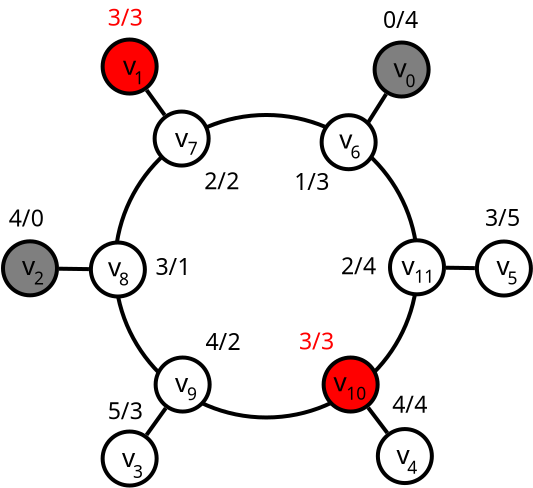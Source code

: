 <?xml version="1.0" encoding="UTF-8"?>
<dia:diagram xmlns:dia="http://www.lysator.liu.se/~alla/dia/">
  <dia:layer name="Background" visible="true" active="true">
    <dia:object type="Standard - Ellipse" version="0" id="O0">
      <dia:attribute name="obj_pos">
        <dia:point val="59.42,15.154"/>
      </dia:attribute>
      <dia:attribute name="obj_bb">
        <dia:rectangle val="59.32,15.054;74.645,30.379"/>
      </dia:attribute>
      <dia:attribute name="elem_corner">
        <dia:point val="59.42,15.154"/>
      </dia:attribute>
      <dia:attribute name="elem_width">
        <dia:real val="15.125"/>
      </dia:attribute>
      <dia:attribute name="elem_height">
        <dia:real val="15.125"/>
      </dia:attribute>
      <dia:attribute name="border_width">
        <dia:real val="0.2"/>
      </dia:attribute>
      <dia:attribute name="aspect">
        <dia:enum val="2"/>
      </dia:attribute>
    </dia:object>
    <dia:object type="Standard - Ellipse" version="0" id="O1">
      <dia:attribute name="obj_pos">
        <dia:point val="73.168,21.421"/>
      </dia:attribute>
      <dia:attribute name="obj_bb">
        <dia:rectangle val="73.067,21.321;75.968,24.221"/>
      </dia:attribute>
      <dia:attribute name="elem_corner">
        <dia:point val="73.168,21.421"/>
      </dia:attribute>
      <dia:attribute name="elem_width">
        <dia:real val="2.7"/>
      </dia:attribute>
      <dia:attribute name="elem_height">
        <dia:real val="2.7"/>
      </dia:attribute>
      <dia:attribute name="border_width">
        <dia:real val="0.2"/>
      </dia:attribute>
      <dia:attribute name="aspect">
        <dia:enum val="2"/>
      </dia:attribute>
    </dia:object>
    <dia:object type="Standard - Line" version="0" id="O2">
      <dia:attribute name="obj_pos">
        <dia:point val="56.614,22.841"/>
      </dia:attribute>
      <dia:attribute name="obj_bb">
        <dia:rectangle val="56.513,22.74;58.218,22.963"/>
      </dia:attribute>
      <dia:attribute name="conn_endpoints">
        <dia:point val="56.614,22.841"/>
        <dia:point val="58.116,22.862"/>
      </dia:attribute>
      <dia:attribute name="numcp">
        <dia:int val="1"/>
      </dia:attribute>
      <dia:attribute name="line_width">
        <dia:real val="0.2"/>
      </dia:attribute>
      <dia:connections>
        <dia:connection handle="0" to="O4" connection="8"/>
        <dia:connection handle="1" to="O3" connection="8"/>
      </dia:connections>
    </dia:object>
    <dia:object type="Standard - Ellipse" version="0" id="O3">
      <dia:attribute name="obj_pos">
        <dia:point val="58.212,21.531"/>
      </dia:attribute>
      <dia:attribute name="obj_bb">
        <dia:rectangle val="58.112,21.431;61.013,24.331"/>
      </dia:attribute>
      <dia:attribute name="elem_corner">
        <dia:point val="58.212,21.531"/>
      </dia:attribute>
      <dia:attribute name="elem_width">
        <dia:real val="2.7"/>
      </dia:attribute>
      <dia:attribute name="elem_height">
        <dia:real val="2.7"/>
      </dia:attribute>
      <dia:attribute name="border_width">
        <dia:real val="0.2"/>
      </dia:attribute>
      <dia:attribute name="aspect">
        <dia:enum val="2"/>
      </dia:attribute>
    </dia:object>
    <dia:object type="Standard - Ellipse" version="0" id="O4">
      <dia:attribute name="obj_pos">
        <dia:point val="53.818,21.471"/>
      </dia:attribute>
      <dia:attribute name="obj_bb">
        <dia:rectangle val="53.718,21.371;56.617,24.271"/>
      </dia:attribute>
      <dia:attribute name="elem_corner">
        <dia:point val="53.818,21.471"/>
      </dia:attribute>
      <dia:attribute name="elem_width">
        <dia:real val="2.7"/>
      </dia:attribute>
      <dia:attribute name="elem_height">
        <dia:real val="2.7"/>
      </dia:attribute>
      <dia:attribute name="border_width">
        <dia:real val="0.2"/>
      </dia:attribute>
      <dia:attribute name="inner_color">
        <dia:color val="#7f7f7f"/>
      </dia:attribute>
      <dia:attribute name="aspect">
        <dia:enum val="2"/>
      </dia:attribute>
    </dia:object>
    <dia:object type="Standard - Ellipse" version="0" id="O5">
      <dia:attribute name="obj_pos">
        <dia:point val="77.513,21.481"/>
      </dia:attribute>
      <dia:attribute name="obj_bb">
        <dia:rectangle val="77.412,21.381;80.312,24.281"/>
      </dia:attribute>
      <dia:attribute name="elem_corner">
        <dia:point val="77.513,21.481"/>
      </dia:attribute>
      <dia:attribute name="elem_width">
        <dia:real val="2.7"/>
      </dia:attribute>
      <dia:attribute name="elem_height">
        <dia:real val="2.7"/>
      </dia:attribute>
      <dia:attribute name="border_width">
        <dia:real val="0.2"/>
      </dia:attribute>
      <dia:attribute name="aspect">
        <dia:enum val="2"/>
      </dia:attribute>
    </dia:object>
    <dia:object type="Standard - Line" version="0" id="O6">
      <dia:attribute name="obj_pos">
        <dia:point val="75.967,22.791"/>
      </dia:attribute>
      <dia:attribute name="obj_bb">
        <dia:rectangle val="75.866,22.69;77.514,22.913"/>
      </dia:attribute>
      <dia:attribute name="conn_endpoints">
        <dia:point val="75.967,22.791"/>
        <dia:point val="77.413,22.811"/>
      </dia:attribute>
      <dia:attribute name="numcp">
        <dia:int val="1"/>
      </dia:attribute>
      <dia:attribute name="line_width">
        <dia:real val="0.2"/>
      </dia:attribute>
      <dia:connections>
        <dia:connection handle="0" to="O1" connection="8"/>
        <dia:connection handle="1" to="O5" connection="8"/>
      </dia:connections>
    </dia:object>
    <dia:object type="Standard - Ellipse" version="0" id="O7">
      <dia:attribute name="obj_pos">
        <dia:point val="61.4,14.983"/>
      </dia:attribute>
      <dia:attribute name="obj_bb">
        <dia:rectangle val="61.3,14.883;64.2,17.783"/>
      </dia:attribute>
      <dia:attribute name="elem_corner">
        <dia:point val="61.4,14.983"/>
      </dia:attribute>
      <dia:attribute name="elem_width">
        <dia:real val="2.7"/>
      </dia:attribute>
      <dia:attribute name="elem_height">
        <dia:real val="2.7"/>
      </dia:attribute>
      <dia:attribute name="border_width">
        <dia:real val="0.2"/>
      </dia:attribute>
      <dia:attribute name="aspect">
        <dia:enum val="2"/>
      </dia:attribute>
    </dia:object>
    <dia:object type="Standard - Ellipse" version="0" id="O8">
      <dia:attribute name="obj_pos">
        <dia:point val="58.8,11.382"/>
      </dia:attribute>
      <dia:attribute name="obj_bb">
        <dia:rectangle val="58.7,11.281;61.6,14.181"/>
      </dia:attribute>
      <dia:attribute name="elem_corner">
        <dia:point val="58.8,11.382"/>
      </dia:attribute>
      <dia:attribute name="elem_width">
        <dia:real val="2.7"/>
      </dia:attribute>
      <dia:attribute name="elem_height">
        <dia:real val="2.7"/>
      </dia:attribute>
      <dia:attribute name="border_width">
        <dia:real val="0.2"/>
      </dia:attribute>
      <dia:attribute name="inner_color">
        <dia:color val="#ff0000"/>
      </dia:attribute>
      <dia:attribute name="aspect">
        <dia:enum val="2"/>
      </dia:attribute>
    </dia:object>
    <dia:object type="Standard - Line" version="0" id="O9">
      <dia:attribute name="obj_pos">
        <dia:point val="61.901,15.157"/>
      </dia:attribute>
      <dia:attribute name="obj_bb">
        <dia:rectangle val="60.859,13.767;62.041,15.297"/>
      </dia:attribute>
      <dia:attribute name="conn_endpoints">
        <dia:point val="61.901,15.157"/>
        <dia:point val="60.999,13.907"/>
      </dia:attribute>
      <dia:attribute name="numcp">
        <dia:int val="1"/>
      </dia:attribute>
      <dia:attribute name="line_width">
        <dia:real val="0.2"/>
      </dia:attribute>
      <dia:connections>
        <dia:connection handle="0" to="O7" connection="8"/>
        <dia:connection handle="1" to="O8" connection="8"/>
      </dia:connections>
    </dia:object>
    <dia:object type="Standard - Ellipse" version="0" id="O10">
      <dia:attribute name="obj_pos">
        <dia:point val="69.75,15.165"/>
      </dia:attribute>
      <dia:attribute name="obj_bb">
        <dia:rectangle val="69.65,15.065;72.55,17.965"/>
      </dia:attribute>
      <dia:attribute name="elem_corner">
        <dia:point val="69.75,15.165"/>
      </dia:attribute>
      <dia:attribute name="elem_width">
        <dia:real val="2.7"/>
      </dia:attribute>
      <dia:attribute name="elem_height">
        <dia:real val="2.7"/>
      </dia:attribute>
      <dia:attribute name="border_width">
        <dia:real val="0.2"/>
      </dia:attribute>
      <dia:attribute name="aspect">
        <dia:enum val="2"/>
      </dia:attribute>
    </dia:object>
    <dia:object type="Standard - Ellipse" version="0" id="O11">
      <dia:attribute name="obj_pos">
        <dia:point val="72.399,11.531"/>
      </dia:attribute>
      <dia:attribute name="obj_bb">
        <dia:rectangle val="72.299,11.431;75.199,14.332"/>
      </dia:attribute>
      <dia:attribute name="elem_corner">
        <dia:point val="72.399,11.531"/>
      </dia:attribute>
      <dia:attribute name="elem_width">
        <dia:real val="2.7"/>
      </dia:attribute>
      <dia:attribute name="elem_height">
        <dia:real val="2.7"/>
      </dia:attribute>
      <dia:attribute name="border_width">
        <dia:real val="0.2"/>
      </dia:attribute>
      <dia:attribute name="inner_color">
        <dia:color val="#7f7f7f"/>
      </dia:attribute>
      <dia:attribute name="aspect">
        <dia:enum val="2"/>
      </dia:attribute>
    </dia:object>
    <dia:object type="Standard - Line" version="0" id="O12">
      <dia:attribute name="obj_pos">
        <dia:point val="72.055,15.561"/>
      </dia:attribute>
      <dia:attribute name="obj_bb">
        <dia:rectangle val="71.917,13.969;73.112,15.699"/>
      </dia:attribute>
      <dia:attribute name="conn_endpoints">
        <dia:point val="72.055,15.561"/>
        <dia:point val="72.974,14.107"/>
      </dia:attribute>
      <dia:attribute name="numcp">
        <dia:int val="1"/>
      </dia:attribute>
      <dia:attribute name="line_width">
        <dia:real val="0.2"/>
      </dia:attribute>
      <dia:connections>
        <dia:connection handle="0" to="O10" connection="2"/>
        <dia:connection handle="1" to="O11" connection="8"/>
      </dia:connections>
    </dia:object>
    <dia:object type="Standard - Ellipse" version="0" id="O13">
      <dia:attribute name="obj_pos">
        <dia:point val="69.85,27.282"/>
      </dia:attribute>
      <dia:attribute name="obj_bb">
        <dia:rectangle val="69.75,27.181;72.65,30.081"/>
      </dia:attribute>
      <dia:attribute name="elem_corner">
        <dia:point val="69.85,27.282"/>
      </dia:attribute>
      <dia:attribute name="elem_width">
        <dia:real val="2.7"/>
      </dia:attribute>
      <dia:attribute name="elem_height">
        <dia:real val="2.7"/>
      </dia:attribute>
      <dia:attribute name="border_width">
        <dia:real val="0.2"/>
      </dia:attribute>
      <dia:attribute name="inner_color">
        <dia:color val="#ff0000"/>
      </dia:attribute>
      <dia:attribute name="aspect">
        <dia:enum val="2"/>
      </dia:attribute>
    </dia:object>
    <dia:object type="Standard - Line" version="0" id="O14">
      <dia:attribute name="obj_pos">
        <dia:point val="72.075,29.786"/>
      </dia:attribute>
      <dia:attribute name="obj_bb">
        <dia:rectangle val="71.935,29.646;73.176,31.194"/>
      </dia:attribute>
      <dia:attribute name="conn_endpoints">
        <dia:point val="72.075,29.786"/>
        <dia:point val="73.036,31.053"/>
      </dia:attribute>
      <dia:attribute name="numcp">
        <dia:int val="1"/>
      </dia:attribute>
      <dia:attribute name="line_width">
        <dia:real val="0.2"/>
      </dia:attribute>
      <dia:connections>
        <dia:connection handle="0" to="O13" connection="8"/>
        <dia:connection handle="1" to="O15" connection="8"/>
      </dia:connections>
    </dia:object>
    <dia:object type="Standard - Ellipse" version="0" id="O15">
      <dia:attribute name="obj_pos">
        <dia:point val="72.561,30.858"/>
      </dia:attribute>
      <dia:attribute name="obj_bb">
        <dia:rectangle val="72.461,30.758;75.361,33.658"/>
      </dia:attribute>
      <dia:attribute name="elem_corner">
        <dia:point val="72.561,30.858"/>
      </dia:attribute>
      <dia:attribute name="elem_width">
        <dia:real val="2.7"/>
      </dia:attribute>
      <dia:attribute name="elem_height">
        <dia:real val="2.7"/>
      </dia:attribute>
      <dia:attribute name="border_width">
        <dia:real val="0.2"/>
      </dia:attribute>
      <dia:attribute name="aspect">
        <dia:enum val="2"/>
      </dia:attribute>
    </dia:object>
    <dia:object type="Standard - Ellipse" version="0" id="O16">
      <dia:attribute name="obj_pos">
        <dia:point val="61.45,27.282"/>
      </dia:attribute>
      <dia:attribute name="obj_bb">
        <dia:rectangle val="61.35,27.181;64.25,30.081"/>
      </dia:attribute>
      <dia:attribute name="elem_corner">
        <dia:point val="61.45,27.282"/>
      </dia:attribute>
      <dia:attribute name="elem_width">
        <dia:real val="2.7"/>
      </dia:attribute>
      <dia:attribute name="elem_height">
        <dia:real val="2.7"/>
      </dia:attribute>
      <dia:attribute name="border_width">
        <dia:real val="0.2"/>
      </dia:attribute>
      <dia:attribute name="aspect">
        <dia:enum val="2"/>
      </dia:attribute>
    </dia:object>
    <dia:object type="Standard - Line" version="0" id="O17">
      <dia:attribute name="obj_pos">
        <dia:point val="61.956,29.811"/>
      </dia:attribute>
      <dia:attribute name="obj_bb">
        <dia:rectangle val="60.855,29.671;62.095,31.292"/>
      </dia:attribute>
      <dia:attribute name="conn_endpoints">
        <dia:point val="61.956,29.811"/>
        <dia:point val="60.995,31.152"/>
      </dia:attribute>
      <dia:attribute name="numcp">
        <dia:int val="1"/>
      </dia:attribute>
      <dia:attribute name="line_width">
        <dia:real val="0.2"/>
      </dia:attribute>
      <dia:connections>
        <dia:connection handle="0" to="O16" connection="8"/>
        <dia:connection handle="1" to="O18" connection="8"/>
      </dia:connections>
    </dia:object>
    <dia:object type="Standard - Ellipse" version="0" id="O18">
      <dia:attribute name="obj_pos">
        <dia:point val="58.8,30.982"/>
      </dia:attribute>
      <dia:attribute name="obj_bb">
        <dia:rectangle val="58.7,30.881;61.6,33.782"/>
      </dia:attribute>
      <dia:attribute name="elem_corner">
        <dia:point val="58.8,30.982"/>
      </dia:attribute>
      <dia:attribute name="elem_width">
        <dia:real val="2.7"/>
      </dia:attribute>
      <dia:attribute name="elem_height">
        <dia:real val="2.7"/>
      </dia:attribute>
      <dia:attribute name="border_width">
        <dia:real val="0.2"/>
      </dia:attribute>
      <dia:attribute name="aspect">
        <dia:enum val="2"/>
      </dia:attribute>
    </dia:object>
    <dia:object type="Standard - Text" version="1" id="O19">
      <dia:attribute name="obj_pos">
        <dia:point val="59.05,10.69"/>
      </dia:attribute>
      <dia:attribute name="obj_bb">
        <dia:rectangle val="59.05,9.618;60.907,10.963"/>
      </dia:attribute>
      <dia:attribute name="text">
        <dia:composite type="text">
          <dia:attribute name="string">
            <dia:string>#3/3#</dia:string>
          </dia:attribute>
          <dia:attribute name="font">
            <dia:font family="sans" style="0" name="Helvetica"/>
          </dia:attribute>
          <dia:attribute name="height">
            <dia:real val="1.442"/>
          </dia:attribute>
          <dia:attribute name="pos">
            <dia:point val="59.05,10.69"/>
          </dia:attribute>
          <dia:attribute name="color">
            <dia:color val="#ff0000"/>
          </dia:attribute>
          <dia:attribute name="alignment">
            <dia:enum val="0"/>
          </dia:attribute>
        </dia:composite>
      </dia:attribute>
      <dia:attribute name="valign">
        <dia:enum val="3"/>
      </dia:attribute>
    </dia:object>
    <dia:object type="Standard - Text" version="1" id="O20">
      <dia:attribute name="obj_pos">
        <dia:point val="54.105,20.73"/>
      </dia:attribute>
      <dia:attribute name="obj_bb">
        <dia:rectangle val="54.105,19.658;55.962,21.003"/>
      </dia:attribute>
      <dia:attribute name="text">
        <dia:composite type="text">
          <dia:attribute name="string">
            <dia:string>#4/0#</dia:string>
          </dia:attribute>
          <dia:attribute name="font">
            <dia:font family="sans" style="0" name="Helvetica"/>
          </dia:attribute>
          <dia:attribute name="height">
            <dia:real val="1.442"/>
          </dia:attribute>
          <dia:attribute name="pos">
            <dia:point val="54.105,20.73"/>
          </dia:attribute>
          <dia:attribute name="color">
            <dia:color val="#000000"/>
          </dia:attribute>
          <dia:attribute name="alignment">
            <dia:enum val="0"/>
          </dia:attribute>
        </dia:composite>
      </dia:attribute>
      <dia:attribute name="valign">
        <dia:enum val="3"/>
      </dia:attribute>
    </dia:object>
    <dia:object type="Standard - Text" version="1" id="O21">
      <dia:attribute name="obj_pos">
        <dia:point val="59.06,30.37"/>
      </dia:attribute>
      <dia:attribute name="obj_bb">
        <dia:rectangle val="59.06,29.298;60.917,30.643"/>
      </dia:attribute>
      <dia:attribute name="text">
        <dia:composite type="text">
          <dia:attribute name="string">
            <dia:string>#5/3#</dia:string>
          </dia:attribute>
          <dia:attribute name="font">
            <dia:font family="sans" style="0" name="Helvetica"/>
          </dia:attribute>
          <dia:attribute name="height">
            <dia:real val="1.442"/>
          </dia:attribute>
          <dia:attribute name="pos">
            <dia:point val="59.06,30.37"/>
          </dia:attribute>
          <dia:attribute name="color">
            <dia:color val="#000000"/>
          </dia:attribute>
          <dia:attribute name="alignment">
            <dia:enum val="0"/>
          </dia:attribute>
        </dia:composite>
      </dia:attribute>
      <dia:attribute name="valign">
        <dia:enum val="3"/>
      </dia:attribute>
    </dia:object>
    <dia:object type="Standard - Text" version="1" id="O22">
      <dia:attribute name="obj_pos">
        <dia:point val="72.815,10.81"/>
      </dia:attribute>
      <dia:attribute name="obj_bb">
        <dia:rectangle val="72.815,9.738;74.672,11.083"/>
      </dia:attribute>
      <dia:attribute name="text">
        <dia:composite type="text">
          <dia:attribute name="string">
            <dia:string>#0/4#</dia:string>
          </dia:attribute>
          <dia:attribute name="font">
            <dia:font family="sans" style="0" name="Helvetica"/>
          </dia:attribute>
          <dia:attribute name="height">
            <dia:real val="1.442"/>
          </dia:attribute>
          <dia:attribute name="pos">
            <dia:point val="72.815,10.81"/>
          </dia:attribute>
          <dia:attribute name="color">
            <dia:color val="#000000"/>
          </dia:attribute>
          <dia:attribute name="alignment">
            <dia:enum val="0"/>
          </dia:attribute>
        </dia:composite>
      </dia:attribute>
      <dia:attribute name="valign">
        <dia:enum val="3"/>
      </dia:attribute>
    </dia:object>
    <dia:object type="Standard - Text" version="1" id="O23">
      <dia:attribute name="obj_pos">
        <dia:point val="77.92,20.7"/>
      </dia:attribute>
      <dia:attribute name="obj_bb">
        <dia:rectangle val="77.92,19.628;79.778,20.973"/>
      </dia:attribute>
      <dia:attribute name="text">
        <dia:composite type="text">
          <dia:attribute name="string">
            <dia:string>#3/5#</dia:string>
          </dia:attribute>
          <dia:attribute name="font">
            <dia:font family="sans" style="0" name="Helvetica"/>
          </dia:attribute>
          <dia:attribute name="height">
            <dia:real val="1.442"/>
          </dia:attribute>
          <dia:attribute name="pos">
            <dia:point val="77.92,20.7"/>
          </dia:attribute>
          <dia:attribute name="color">
            <dia:color val="#000000"/>
          </dia:attribute>
          <dia:attribute name="alignment">
            <dia:enum val="0"/>
          </dia:attribute>
        </dia:composite>
      </dia:attribute>
      <dia:attribute name="valign">
        <dia:enum val="3"/>
      </dia:attribute>
    </dia:object>
    <dia:object type="Standard - Text" version="1" id="O24">
      <dia:attribute name="obj_pos">
        <dia:point val="73.275,30.04"/>
      </dia:attribute>
      <dia:attribute name="obj_bb">
        <dia:rectangle val="73.275,28.968;75.132,30.313"/>
      </dia:attribute>
      <dia:attribute name="text">
        <dia:composite type="text">
          <dia:attribute name="string">
            <dia:string>#4/4#</dia:string>
          </dia:attribute>
          <dia:attribute name="font">
            <dia:font family="sans" style="0" name="Helvetica"/>
          </dia:attribute>
          <dia:attribute name="height">
            <dia:real val="1.442"/>
          </dia:attribute>
          <dia:attribute name="pos">
            <dia:point val="73.275,30.04"/>
          </dia:attribute>
          <dia:attribute name="color">
            <dia:color val="#000000"/>
          </dia:attribute>
          <dia:attribute name="alignment">
            <dia:enum val="0"/>
          </dia:attribute>
        </dia:composite>
      </dia:attribute>
      <dia:attribute name="valign">
        <dia:enum val="3"/>
      </dia:attribute>
    </dia:object>
    <dia:object type="Standard - Text" version="1" id="O25">
      <dia:attribute name="obj_pos">
        <dia:point val="63.885,18.87"/>
      </dia:attribute>
      <dia:attribute name="obj_bb">
        <dia:rectangle val="63.885,17.798;65.743,19.143"/>
      </dia:attribute>
      <dia:attribute name="text">
        <dia:composite type="text">
          <dia:attribute name="string">
            <dia:string>#2/2#</dia:string>
          </dia:attribute>
          <dia:attribute name="font">
            <dia:font family="sans" style="0" name="Helvetica"/>
          </dia:attribute>
          <dia:attribute name="height">
            <dia:real val="1.442"/>
          </dia:attribute>
          <dia:attribute name="pos">
            <dia:point val="63.885,18.87"/>
          </dia:attribute>
          <dia:attribute name="color">
            <dia:color val="#000000"/>
          </dia:attribute>
          <dia:attribute name="alignment">
            <dia:enum val="0"/>
          </dia:attribute>
        </dia:composite>
      </dia:attribute>
      <dia:attribute name="valign">
        <dia:enum val="3"/>
      </dia:attribute>
    </dia:object>
    <dia:object type="Standard - Text" version="1" id="O26">
      <dia:attribute name="obj_pos">
        <dia:point val="61.44,23.16"/>
      </dia:attribute>
      <dia:attribute name="obj_bb">
        <dia:rectangle val="61.44,22.088;63.297,23.433"/>
      </dia:attribute>
      <dia:attribute name="text">
        <dia:composite type="text">
          <dia:attribute name="string">
            <dia:string>#3/1#</dia:string>
          </dia:attribute>
          <dia:attribute name="font">
            <dia:font family="sans" style="0" name="Helvetica"/>
          </dia:attribute>
          <dia:attribute name="height">
            <dia:real val="1.442"/>
          </dia:attribute>
          <dia:attribute name="pos">
            <dia:point val="61.44,23.16"/>
          </dia:attribute>
          <dia:attribute name="color">
            <dia:color val="#000000"/>
          </dia:attribute>
          <dia:attribute name="alignment">
            <dia:enum val="0"/>
          </dia:attribute>
        </dia:composite>
      </dia:attribute>
      <dia:attribute name="valign">
        <dia:enum val="3"/>
      </dia:attribute>
    </dia:object>
    <dia:object type="Standard - Text" version="1" id="O27">
      <dia:attribute name="obj_pos">
        <dia:point val="63.945,26.9"/>
      </dia:attribute>
      <dia:attribute name="obj_bb">
        <dia:rectangle val="63.945,25.828;65.802,27.173"/>
      </dia:attribute>
      <dia:attribute name="text">
        <dia:composite type="text">
          <dia:attribute name="string">
            <dia:string>#4/2#</dia:string>
          </dia:attribute>
          <dia:attribute name="font">
            <dia:font family="sans" style="0" name="Helvetica"/>
          </dia:attribute>
          <dia:attribute name="height">
            <dia:real val="1.442"/>
          </dia:attribute>
          <dia:attribute name="pos">
            <dia:point val="63.945,26.9"/>
          </dia:attribute>
          <dia:attribute name="color">
            <dia:color val="#000000"/>
          </dia:attribute>
          <dia:attribute name="alignment">
            <dia:enum val="0"/>
          </dia:attribute>
        </dia:composite>
      </dia:attribute>
      <dia:attribute name="valign">
        <dia:enum val="3"/>
      </dia:attribute>
    </dia:object>
    <dia:object type="Standard - Text" version="1" id="O28">
      <dia:attribute name="obj_pos">
        <dia:point val="68.618,26.88"/>
      </dia:attribute>
      <dia:attribute name="obj_bb">
        <dia:rectangle val="68.618,25.808;70.475,27.153"/>
      </dia:attribute>
      <dia:attribute name="text">
        <dia:composite type="text">
          <dia:attribute name="string">
            <dia:string>#3/3#</dia:string>
          </dia:attribute>
          <dia:attribute name="font">
            <dia:font family="sans" style="0" name="Helvetica"/>
          </dia:attribute>
          <dia:attribute name="height">
            <dia:real val="1.442"/>
          </dia:attribute>
          <dia:attribute name="pos">
            <dia:point val="68.618,26.88"/>
          </dia:attribute>
          <dia:attribute name="color">
            <dia:color val="#ff0000"/>
          </dia:attribute>
          <dia:attribute name="alignment">
            <dia:enum val="0"/>
          </dia:attribute>
        </dia:composite>
      </dia:attribute>
      <dia:attribute name="valign">
        <dia:enum val="3"/>
      </dia:attribute>
    </dia:object>
    <dia:object type="Standard - Text" version="1" id="O29">
      <dia:attribute name="obj_pos">
        <dia:point val="70.722,23.12"/>
      </dia:attribute>
      <dia:attribute name="obj_bb">
        <dia:rectangle val="70.722,22.048;72.58,23.393"/>
      </dia:attribute>
      <dia:attribute name="text">
        <dia:composite type="text">
          <dia:attribute name="string">
            <dia:string>#2/4#</dia:string>
          </dia:attribute>
          <dia:attribute name="font">
            <dia:font family="sans" style="0" name="Helvetica"/>
          </dia:attribute>
          <dia:attribute name="height">
            <dia:real val="1.442"/>
          </dia:attribute>
          <dia:attribute name="pos">
            <dia:point val="70.722,23.12"/>
          </dia:attribute>
          <dia:attribute name="color">
            <dia:color val="#000000"/>
          </dia:attribute>
          <dia:attribute name="alignment">
            <dia:enum val="0"/>
          </dia:attribute>
        </dia:composite>
      </dia:attribute>
      <dia:attribute name="valign">
        <dia:enum val="3"/>
      </dia:attribute>
    </dia:object>
    <dia:object type="Standard - Text" version="1" id="O30">
      <dia:attribute name="obj_pos">
        <dia:point val="68.377,18.91"/>
      </dia:attribute>
      <dia:attribute name="obj_bb">
        <dia:rectangle val="68.377,17.838;70.235,19.183"/>
      </dia:attribute>
      <dia:attribute name="text">
        <dia:composite type="text">
          <dia:attribute name="string">
            <dia:string>#1/3#</dia:string>
          </dia:attribute>
          <dia:attribute name="font">
            <dia:font family="sans" style="0" name="Helvetica"/>
          </dia:attribute>
          <dia:attribute name="height">
            <dia:real val="1.442"/>
          </dia:attribute>
          <dia:attribute name="pos">
            <dia:point val="68.377,18.91"/>
          </dia:attribute>
          <dia:attribute name="color">
            <dia:color val="#000000"/>
          </dia:attribute>
          <dia:attribute name="alignment">
            <dia:enum val="0"/>
          </dia:attribute>
        </dia:composite>
      </dia:attribute>
      <dia:attribute name="valign">
        <dia:enum val="3"/>
      </dia:attribute>
    </dia:object>
    <dia:object type="Standard - Text" version="1" id="O31">
      <dia:attribute name="obj_pos">
        <dia:point val="59.812,13.14"/>
      </dia:attribute>
      <dia:attribute name="obj_bb">
        <dia:rectangle val="59.812,11.938;60.58,13.448"/>
      </dia:attribute>
      <dia:attribute name="text">
        <dia:composite type="text">
          <dia:attribute name="string">
            <dia:string>#v#</dia:string>
          </dia:attribute>
          <dia:attribute name="font">
            <dia:font family="sans" style="0" name="Helvetica"/>
          </dia:attribute>
          <dia:attribute name="height">
            <dia:real val="1.619"/>
          </dia:attribute>
          <dia:attribute name="pos">
            <dia:point val="59.812,13.14"/>
          </dia:attribute>
          <dia:attribute name="color">
            <dia:color val="#000000"/>
          </dia:attribute>
          <dia:attribute name="alignment">
            <dia:enum val="0"/>
          </dia:attribute>
        </dia:composite>
      </dia:attribute>
      <dia:attribute name="valign">
        <dia:enum val="3"/>
      </dia:attribute>
    </dia:object>
    <dia:object type="Standard - Text" version="1" id="O32">
      <dia:attribute name="obj_pos">
        <dia:point val="54.767,23.16"/>
      </dia:attribute>
      <dia:attribute name="obj_bb">
        <dia:rectangle val="54.767,21.958;55.535,23.468"/>
      </dia:attribute>
      <dia:attribute name="text">
        <dia:composite type="text">
          <dia:attribute name="string">
            <dia:string>#v#</dia:string>
          </dia:attribute>
          <dia:attribute name="font">
            <dia:font family="sans" style="0" name="Helvetica"/>
          </dia:attribute>
          <dia:attribute name="height">
            <dia:real val="1.619"/>
          </dia:attribute>
          <dia:attribute name="pos">
            <dia:point val="54.767,23.16"/>
          </dia:attribute>
          <dia:attribute name="color">
            <dia:color val="#000000"/>
          </dia:attribute>
          <dia:attribute name="alignment">
            <dia:enum val="0"/>
          </dia:attribute>
        </dia:composite>
      </dia:attribute>
      <dia:attribute name="valign">
        <dia:enum val="3"/>
      </dia:attribute>
    </dia:object>
    <dia:object type="Standard - Text" version="1" id="O33">
      <dia:attribute name="obj_pos">
        <dia:point val="62.422,16.75"/>
      </dia:attribute>
      <dia:attribute name="obj_bb">
        <dia:rectangle val="62.422,15.548;63.19,17.058"/>
      </dia:attribute>
      <dia:attribute name="text">
        <dia:composite type="text">
          <dia:attribute name="string">
            <dia:string>#v#</dia:string>
          </dia:attribute>
          <dia:attribute name="font">
            <dia:font family="sans" style="0" name="Helvetica"/>
          </dia:attribute>
          <dia:attribute name="height">
            <dia:real val="1.619"/>
          </dia:attribute>
          <dia:attribute name="pos">
            <dia:point val="62.422,16.75"/>
          </dia:attribute>
          <dia:attribute name="color">
            <dia:color val="#000000"/>
          </dia:attribute>
          <dia:attribute name="alignment">
            <dia:enum val="0"/>
          </dia:attribute>
        </dia:composite>
      </dia:attribute>
      <dia:attribute name="valign">
        <dia:enum val="3"/>
      </dia:attribute>
    </dia:object>
    <dia:object type="Standard - Text" version="1" id="O34">
      <dia:attribute name="obj_pos">
        <dia:point val="70.632,16.83"/>
      </dia:attribute>
      <dia:attribute name="obj_bb">
        <dia:rectangle val="70.632,15.628;71.4,17.138"/>
      </dia:attribute>
      <dia:attribute name="text">
        <dia:composite type="text">
          <dia:attribute name="string">
            <dia:string>#v#</dia:string>
          </dia:attribute>
          <dia:attribute name="font">
            <dia:font family="sans" style="0" name="Helvetica"/>
          </dia:attribute>
          <dia:attribute name="height">
            <dia:real val="1.619"/>
          </dia:attribute>
          <dia:attribute name="pos">
            <dia:point val="70.632,16.83"/>
          </dia:attribute>
          <dia:attribute name="color">
            <dia:color val="#000000"/>
          </dia:attribute>
          <dia:attribute name="alignment">
            <dia:enum val="0"/>
          </dia:attribute>
        </dia:composite>
      </dia:attribute>
      <dia:attribute name="valign">
        <dia:enum val="3"/>
      </dia:attribute>
    </dia:object>
    <dia:object type="Standard - Text" version="1" id="O35">
      <dia:attribute name="obj_pos">
        <dia:point val="73.338,13.27"/>
      </dia:attribute>
      <dia:attribute name="obj_bb">
        <dia:rectangle val="73.338,12.068;74.105,13.578"/>
      </dia:attribute>
      <dia:attribute name="text">
        <dia:composite type="text">
          <dia:attribute name="string">
            <dia:string>#v#</dia:string>
          </dia:attribute>
          <dia:attribute name="font">
            <dia:font family="sans" style="0" name="Helvetica"/>
          </dia:attribute>
          <dia:attribute name="height">
            <dia:real val="1.619"/>
          </dia:attribute>
          <dia:attribute name="pos">
            <dia:point val="73.338,13.27"/>
          </dia:attribute>
          <dia:attribute name="color">
            <dia:color val="#000000"/>
          </dia:attribute>
          <dia:attribute name="alignment">
            <dia:enum val="0"/>
          </dia:attribute>
        </dia:composite>
      </dia:attribute>
      <dia:attribute name="valign">
        <dia:enum val="3"/>
      </dia:attribute>
    </dia:object>
    <dia:object type="Standard - Text" version="1" id="O36">
      <dia:attribute name="obj_pos">
        <dia:point val="78.493,23.16"/>
      </dia:attribute>
      <dia:attribute name="obj_bb">
        <dia:rectangle val="78.493,21.958;79.26,23.468"/>
      </dia:attribute>
      <dia:attribute name="text">
        <dia:composite type="text">
          <dia:attribute name="string">
            <dia:string>#v#</dia:string>
          </dia:attribute>
          <dia:attribute name="font">
            <dia:font family="sans" style="0" name="Helvetica"/>
          </dia:attribute>
          <dia:attribute name="height">
            <dia:real val="1.619"/>
          </dia:attribute>
          <dia:attribute name="pos">
            <dia:point val="78.493,23.16"/>
          </dia:attribute>
          <dia:attribute name="color">
            <dia:color val="#000000"/>
          </dia:attribute>
          <dia:attribute name="alignment">
            <dia:enum val="0"/>
          </dia:attribute>
        </dia:composite>
      </dia:attribute>
      <dia:attribute name="valign">
        <dia:enum val="3"/>
      </dia:attribute>
    </dia:object>
    <dia:object type="Standard - Text" version="1" id="O37">
      <dia:attribute name="obj_pos">
        <dia:point val="73.748,23.15"/>
      </dia:attribute>
      <dia:attribute name="obj_bb">
        <dia:rectangle val="73.748,21.948;74.515,23.458"/>
      </dia:attribute>
      <dia:attribute name="text">
        <dia:composite type="text">
          <dia:attribute name="string">
            <dia:string>#v#</dia:string>
          </dia:attribute>
          <dia:attribute name="font">
            <dia:font family="sans" style="0" name="Helvetica"/>
          </dia:attribute>
          <dia:attribute name="height">
            <dia:real val="1.619"/>
          </dia:attribute>
          <dia:attribute name="pos">
            <dia:point val="73.748,23.15"/>
          </dia:attribute>
          <dia:attribute name="color">
            <dia:color val="#000000"/>
          </dia:attribute>
          <dia:attribute name="alignment">
            <dia:enum val="0"/>
          </dia:attribute>
        </dia:composite>
      </dia:attribute>
      <dia:attribute name="valign">
        <dia:enum val="3"/>
      </dia:attribute>
    </dia:object>
    <dia:object type="Standard - Text" version="1" id="O38">
      <dia:attribute name="obj_pos">
        <dia:point val="59.062,23.22"/>
      </dia:attribute>
      <dia:attribute name="obj_bb">
        <dia:rectangle val="59.062,22.018;59.83,23.528"/>
      </dia:attribute>
      <dia:attribute name="text">
        <dia:composite type="text">
          <dia:attribute name="string">
            <dia:string>#v#</dia:string>
          </dia:attribute>
          <dia:attribute name="font">
            <dia:font family="sans" style="0" name="Helvetica"/>
          </dia:attribute>
          <dia:attribute name="height">
            <dia:real val="1.619"/>
          </dia:attribute>
          <dia:attribute name="pos">
            <dia:point val="59.062,23.22"/>
          </dia:attribute>
          <dia:attribute name="color">
            <dia:color val="#000000"/>
          </dia:attribute>
          <dia:attribute name="alignment">
            <dia:enum val="0"/>
          </dia:attribute>
        </dia:composite>
      </dia:attribute>
      <dia:attribute name="valign">
        <dia:enum val="3"/>
      </dia:attribute>
    </dia:object>
    <dia:object type="Standard - Text" version="1" id="O39">
      <dia:attribute name="obj_pos">
        <dia:point val="59.767,32.76"/>
      </dia:attribute>
      <dia:attribute name="obj_bb">
        <dia:rectangle val="59.767,31.558;60.535,33.068"/>
      </dia:attribute>
      <dia:attribute name="text">
        <dia:composite type="text">
          <dia:attribute name="string">
            <dia:string>#v#</dia:string>
          </dia:attribute>
          <dia:attribute name="font">
            <dia:font family="sans" style="0" name="Helvetica"/>
          </dia:attribute>
          <dia:attribute name="height">
            <dia:real val="1.619"/>
          </dia:attribute>
          <dia:attribute name="pos">
            <dia:point val="59.767,32.76"/>
          </dia:attribute>
          <dia:attribute name="color">
            <dia:color val="#000000"/>
          </dia:attribute>
          <dia:attribute name="alignment">
            <dia:enum val="0"/>
          </dia:attribute>
        </dia:composite>
      </dia:attribute>
      <dia:attribute name="valign">
        <dia:enum val="3"/>
      </dia:attribute>
    </dia:object>
    <dia:object type="Standard - Text" version="1" id="O40">
      <dia:attribute name="obj_pos">
        <dia:point val="62.422,29.0"/>
      </dia:attribute>
      <dia:attribute name="obj_bb">
        <dia:rectangle val="62.422,27.798;63.19,29.308"/>
      </dia:attribute>
      <dia:attribute name="text">
        <dia:composite type="text">
          <dia:attribute name="string">
            <dia:string>#v#</dia:string>
          </dia:attribute>
          <dia:attribute name="font">
            <dia:font family="sans" style="0" name="Helvetica"/>
          </dia:attribute>
          <dia:attribute name="height">
            <dia:real val="1.619"/>
          </dia:attribute>
          <dia:attribute name="pos">
            <dia:point val="62.422,29.0"/>
          </dia:attribute>
          <dia:attribute name="color">
            <dia:color val="#000000"/>
          </dia:attribute>
          <dia:attribute name="alignment">
            <dia:enum val="0"/>
          </dia:attribute>
        </dia:composite>
      </dia:attribute>
      <dia:attribute name="valign">
        <dia:enum val="3"/>
      </dia:attribute>
    </dia:object>
    <dia:object type="Standard - Text" version="1" id="O41">
      <dia:attribute name="obj_pos">
        <dia:point val="70.338,28.97"/>
      </dia:attribute>
      <dia:attribute name="obj_bb">
        <dia:rectangle val="70.338,27.768;71.105,29.278"/>
      </dia:attribute>
      <dia:attribute name="text">
        <dia:composite type="text">
          <dia:attribute name="string">
            <dia:string>#v#</dia:string>
          </dia:attribute>
          <dia:attribute name="font">
            <dia:font family="sans" style="0" name="Helvetica"/>
          </dia:attribute>
          <dia:attribute name="height">
            <dia:real val="1.619"/>
          </dia:attribute>
          <dia:attribute name="pos">
            <dia:point val="70.338,28.97"/>
          </dia:attribute>
          <dia:attribute name="color">
            <dia:color val="#000000"/>
          </dia:attribute>
          <dia:attribute name="alignment">
            <dia:enum val="0"/>
          </dia:attribute>
        </dia:composite>
      </dia:attribute>
      <dia:attribute name="valign">
        <dia:enum val="3"/>
      </dia:attribute>
    </dia:object>
    <dia:object type="Standard - Text" version="1" id="O42">
      <dia:attribute name="obj_pos">
        <dia:point val="73.493,32.61"/>
      </dia:attribute>
      <dia:attribute name="obj_bb">
        <dia:rectangle val="73.493,31.408;74.26,32.918"/>
      </dia:attribute>
      <dia:attribute name="text">
        <dia:composite type="text">
          <dia:attribute name="string">
            <dia:string>#v#</dia:string>
          </dia:attribute>
          <dia:attribute name="font">
            <dia:font family="sans" style="0" name="Helvetica"/>
          </dia:attribute>
          <dia:attribute name="height">
            <dia:real val="1.619"/>
          </dia:attribute>
          <dia:attribute name="pos">
            <dia:point val="73.493,32.61"/>
          </dia:attribute>
          <dia:attribute name="color">
            <dia:color val="#000000"/>
          </dia:attribute>
          <dia:attribute name="alignment">
            <dia:enum val="0"/>
          </dia:attribute>
        </dia:composite>
      </dia:attribute>
      <dia:attribute name="valign">
        <dia:enum val="3"/>
      </dia:attribute>
    </dia:object>
    <dia:object type="Standard - Text" version="1" id="O43">
      <dia:attribute name="obj_pos">
        <dia:point val="55.362,23.628"/>
      </dia:attribute>
      <dia:attribute name="obj_bb">
        <dia:rectangle val="55.362,22.818;55.917,23.835"/>
      </dia:attribute>
      <dia:attribute name="text">
        <dia:composite type="text">
          <dia:attribute name="string">
            <dia:string>#2#</dia:string>
          </dia:attribute>
          <dia:attribute name="font">
            <dia:font family="sans" style="0" name="Helvetica"/>
          </dia:attribute>
          <dia:attribute name="height">
            <dia:real val="1.089"/>
          </dia:attribute>
          <dia:attribute name="pos">
            <dia:point val="55.362,23.628"/>
          </dia:attribute>
          <dia:attribute name="color">
            <dia:color val="#000000"/>
          </dia:attribute>
          <dia:attribute name="alignment">
            <dia:enum val="0"/>
          </dia:attribute>
        </dia:composite>
      </dia:attribute>
      <dia:attribute name="valign">
        <dia:enum val="3"/>
      </dia:attribute>
    </dia:object>
    <dia:object type="Standard - Text" version="1" id="O44">
      <dia:attribute name="obj_pos">
        <dia:point val="60.367,13.618"/>
      </dia:attribute>
      <dia:attribute name="obj_bb">
        <dia:rectangle val="60.367,12.808;60.922,13.825"/>
      </dia:attribute>
      <dia:attribute name="text">
        <dia:composite type="text">
          <dia:attribute name="string">
            <dia:string>#1#</dia:string>
          </dia:attribute>
          <dia:attribute name="font">
            <dia:font family="sans" style="0" name="Helvetica"/>
          </dia:attribute>
          <dia:attribute name="height">
            <dia:real val="1.089"/>
          </dia:attribute>
          <dia:attribute name="pos">
            <dia:point val="60.367,13.618"/>
          </dia:attribute>
          <dia:attribute name="color">
            <dia:color val="#000000"/>
          </dia:attribute>
          <dia:attribute name="alignment">
            <dia:enum val="0"/>
          </dia:attribute>
        </dia:composite>
      </dia:attribute>
      <dia:attribute name="valign">
        <dia:enum val="3"/>
      </dia:attribute>
    </dia:object>
    <dia:object type="Standard - Text" version="1" id="O45">
      <dia:attribute name="obj_pos">
        <dia:point val="60.322,33.308"/>
      </dia:attribute>
      <dia:attribute name="obj_bb">
        <dia:rectangle val="60.322,32.498;60.877,33.515"/>
      </dia:attribute>
      <dia:attribute name="text">
        <dia:composite type="text">
          <dia:attribute name="string">
            <dia:string>#3#</dia:string>
          </dia:attribute>
          <dia:attribute name="font">
            <dia:font family="sans" style="0" name="Helvetica"/>
          </dia:attribute>
          <dia:attribute name="height">
            <dia:real val="1.089"/>
          </dia:attribute>
          <dia:attribute name="pos">
            <dia:point val="60.322,33.308"/>
          </dia:attribute>
          <dia:attribute name="color">
            <dia:color val="#000000"/>
          </dia:attribute>
          <dia:attribute name="alignment">
            <dia:enum val="0"/>
          </dia:attribute>
        </dia:composite>
      </dia:attribute>
      <dia:attribute name="valign">
        <dia:enum val="3"/>
      </dia:attribute>
    </dia:object>
    <dia:object type="Standard - Text" version="1" id="O46">
      <dia:attribute name="obj_pos">
        <dia:point val="74.032,33.088"/>
      </dia:attribute>
      <dia:attribute name="obj_bb">
        <dia:rectangle val="74.032,32.278;74.588,33.295"/>
      </dia:attribute>
      <dia:attribute name="text">
        <dia:composite type="text">
          <dia:attribute name="string">
            <dia:string>#4#</dia:string>
          </dia:attribute>
          <dia:attribute name="font">
            <dia:font family="sans" style="0" name="Helvetica"/>
          </dia:attribute>
          <dia:attribute name="height">
            <dia:real val="1.089"/>
          </dia:attribute>
          <dia:attribute name="pos">
            <dia:point val="74.032,33.088"/>
          </dia:attribute>
          <dia:attribute name="color">
            <dia:color val="#000000"/>
          </dia:attribute>
          <dia:attribute name="alignment">
            <dia:enum val="0"/>
          </dia:attribute>
        </dia:composite>
      </dia:attribute>
      <dia:attribute name="valign">
        <dia:enum val="3"/>
      </dia:attribute>
    </dia:object>
    <dia:object type="Standard - Text" version="1" id="O47">
      <dia:attribute name="obj_pos">
        <dia:point val="79.037,23.628"/>
      </dia:attribute>
      <dia:attribute name="obj_bb">
        <dia:rectangle val="79.037,22.818;79.593,23.835"/>
      </dia:attribute>
      <dia:attribute name="text">
        <dia:composite type="text">
          <dia:attribute name="string">
            <dia:string>#5#</dia:string>
          </dia:attribute>
          <dia:attribute name="font">
            <dia:font family="sans" style="0" name="Helvetica"/>
          </dia:attribute>
          <dia:attribute name="height">
            <dia:real val="1.089"/>
          </dia:attribute>
          <dia:attribute name="pos">
            <dia:point val="79.037,23.628"/>
          </dia:attribute>
          <dia:attribute name="color">
            <dia:color val="#000000"/>
          </dia:attribute>
          <dia:attribute name="alignment">
            <dia:enum val="0"/>
          </dia:attribute>
        </dia:composite>
      </dia:attribute>
      <dia:attribute name="valign">
        <dia:enum val="3"/>
      </dia:attribute>
    </dia:object>
    <dia:object type="Standard - Text" version="1" id="O48">
      <dia:attribute name="obj_pos">
        <dia:point val="73.942,13.768"/>
      </dia:attribute>
      <dia:attribute name="obj_bb">
        <dia:rectangle val="73.942,12.958;74.498,13.975"/>
      </dia:attribute>
      <dia:attribute name="text">
        <dia:composite type="text">
          <dia:attribute name="string">
            <dia:string>#0#</dia:string>
          </dia:attribute>
          <dia:attribute name="font">
            <dia:font family="sans" style="0" name="Helvetica"/>
          </dia:attribute>
          <dia:attribute name="height">
            <dia:real val="1.089"/>
          </dia:attribute>
          <dia:attribute name="pos">
            <dia:point val="73.942,13.768"/>
          </dia:attribute>
          <dia:attribute name="color">
            <dia:color val="#000000"/>
          </dia:attribute>
          <dia:attribute name="alignment">
            <dia:enum val="0"/>
          </dia:attribute>
        </dia:composite>
      </dia:attribute>
      <dia:attribute name="valign">
        <dia:enum val="3"/>
      </dia:attribute>
    </dia:object>
    <dia:object type="Standard - Text" version="1" id="O49">
      <dia:attribute name="obj_pos">
        <dia:point val="63.053,17.148"/>
      </dia:attribute>
      <dia:attribute name="obj_bb">
        <dia:rectangle val="63.053,16.338;63.608,17.355"/>
      </dia:attribute>
      <dia:attribute name="text">
        <dia:composite type="text">
          <dia:attribute name="string">
            <dia:string>#7#</dia:string>
          </dia:attribute>
          <dia:attribute name="font">
            <dia:font family="sans" style="0" name="Helvetica"/>
          </dia:attribute>
          <dia:attribute name="height">
            <dia:real val="1.089"/>
          </dia:attribute>
          <dia:attribute name="pos">
            <dia:point val="63.053,17.148"/>
          </dia:attribute>
          <dia:attribute name="color">
            <dia:color val="#000000"/>
          </dia:attribute>
          <dia:attribute name="alignment">
            <dia:enum val="0"/>
          </dia:attribute>
        </dia:composite>
      </dia:attribute>
      <dia:attribute name="valign">
        <dia:enum val="3"/>
      </dia:attribute>
    </dia:object>
    <dia:object type="Standard - Text" version="1" id="O50">
      <dia:attribute name="obj_pos">
        <dia:point val="59.612,23.678"/>
      </dia:attribute>
      <dia:attribute name="obj_bb">
        <dia:rectangle val="59.612,22.868;60.167,23.885"/>
      </dia:attribute>
      <dia:attribute name="text">
        <dia:composite type="text">
          <dia:attribute name="string">
            <dia:string>#8#</dia:string>
          </dia:attribute>
          <dia:attribute name="font">
            <dia:font family="sans" style="0" name="Helvetica"/>
          </dia:attribute>
          <dia:attribute name="height">
            <dia:real val="1.089"/>
          </dia:attribute>
          <dia:attribute name="pos">
            <dia:point val="59.612,23.678"/>
          </dia:attribute>
          <dia:attribute name="color">
            <dia:color val="#000000"/>
          </dia:attribute>
          <dia:attribute name="alignment">
            <dia:enum val="0"/>
          </dia:attribute>
        </dia:composite>
      </dia:attribute>
      <dia:attribute name="valign">
        <dia:enum val="3"/>
      </dia:attribute>
    </dia:object>
    <dia:object type="Standard - Text" version="1" id="O51">
      <dia:attribute name="obj_pos">
        <dia:point val="63.017,29.418"/>
      </dia:attribute>
      <dia:attribute name="obj_bb">
        <dia:rectangle val="63.017,28.608;63.572,29.625"/>
      </dia:attribute>
      <dia:attribute name="text">
        <dia:composite type="text">
          <dia:attribute name="string">
            <dia:string>#9#</dia:string>
          </dia:attribute>
          <dia:attribute name="font">
            <dia:font family="sans" style="0" name="Helvetica"/>
          </dia:attribute>
          <dia:attribute name="height">
            <dia:real val="1.089"/>
          </dia:attribute>
          <dia:attribute name="pos">
            <dia:point val="63.017,29.418"/>
          </dia:attribute>
          <dia:attribute name="color">
            <dia:color val="#000000"/>
          </dia:attribute>
          <dia:attribute name="alignment">
            <dia:enum val="0"/>
          </dia:attribute>
        </dia:composite>
      </dia:attribute>
      <dia:attribute name="valign">
        <dia:enum val="3"/>
      </dia:attribute>
    </dia:object>
    <dia:object type="Standard - Text" version="1" id="O52">
      <dia:attribute name="obj_pos">
        <dia:point val="70.978,29.398"/>
      </dia:attribute>
      <dia:attribute name="obj_bb">
        <dia:rectangle val="70.978,28.588;72.088,29.605"/>
      </dia:attribute>
      <dia:attribute name="text">
        <dia:composite type="text">
          <dia:attribute name="string">
            <dia:string>#10#</dia:string>
          </dia:attribute>
          <dia:attribute name="font">
            <dia:font family="sans" style="0" name="Helvetica"/>
          </dia:attribute>
          <dia:attribute name="height">
            <dia:real val="1.089"/>
          </dia:attribute>
          <dia:attribute name="pos">
            <dia:point val="70.978,29.398"/>
          </dia:attribute>
          <dia:attribute name="color">
            <dia:color val="#000000"/>
          </dia:attribute>
          <dia:attribute name="alignment">
            <dia:enum val="0"/>
          </dia:attribute>
        </dia:composite>
      </dia:attribute>
      <dia:attribute name="valign">
        <dia:enum val="3"/>
      </dia:attribute>
    </dia:object>
    <dia:object type="Standard - Text" version="1" id="O53">
      <dia:attribute name="obj_pos">
        <dia:point val="74.382,23.538"/>
      </dia:attribute>
      <dia:attribute name="obj_bb">
        <dia:rectangle val="74.382,22.728;75.493,23.745"/>
      </dia:attribute>
      <dia:attribute name="text">
        <dia:composite type="text">
          <dia:attribute name="string">
            <dia:string>#11#</dia:string>
          </dia:attribute>
          <dia:attribute name="font">
            <dia:font family="sans" style="0" name="Helvetica"/>
          </dia:attribute>
          <dia:attribute name="height">
            <dia:real val="1.089"/>
          </dia:attribute>
          <dia:attribute name="pos">
            <dia:point val="74.382,23.538"/>
          </dia:attribute>
          <dia:attribute name="color">
            <dia:color val="#000000"/>
          </dia:attribute>
          <dia:attribute name="alignment">
            <dia:enum val="0"/>
          </dia:attribute>
        </dia:composite>
      </dia:attribute>
      <dia:attribute name="valign">
        <dia:enum val="3"/>
      </dia:attribute>
    </dia:object>
    <dia:object type="Standard - Text" version="1" id="O54">
      <dia:attribute name="obj_pos">
        <dia:point val="71.188,17.328"/>
      </dia:attribute>
      <dia:attribute name="obj_bb">
        <dia:rectangle val="71.188,16.518;71.743,17.535"/>
      </dia:attribute>
      <dia:attribute name="text">
        <dia:composite type="text">
          <dia:attribute name="string">
            <dia:string>#6#</dia:string>
          </dia:attribute>
          <dia:attribute name="font">
            <dia:font family="sans" style="0" name="Helvetica"/>
          </dia:attribute>
          <dia:attribute name="height">
            <dia:real val="1.089"/>
          </dia:attribute>
          <dia:attribute name="pos">
            <dia:point val="71.188,17.328"/>
          </dia:attribute>
          <dia:attribute name="color">
            <dia:color val="#000000"/>
          </dia:attribute>
          <dia:attribute name="alignment">
            <dia:enum val="0"/>
          </dia:attribute>
        </dia:composite>
      </dia:attribute>
      <dia:attribute name="valign">
        <dia:enum val="3"/>
      </dia:attribute>
    </dia:object>
  </dia:layer>
</dia:diagram>

